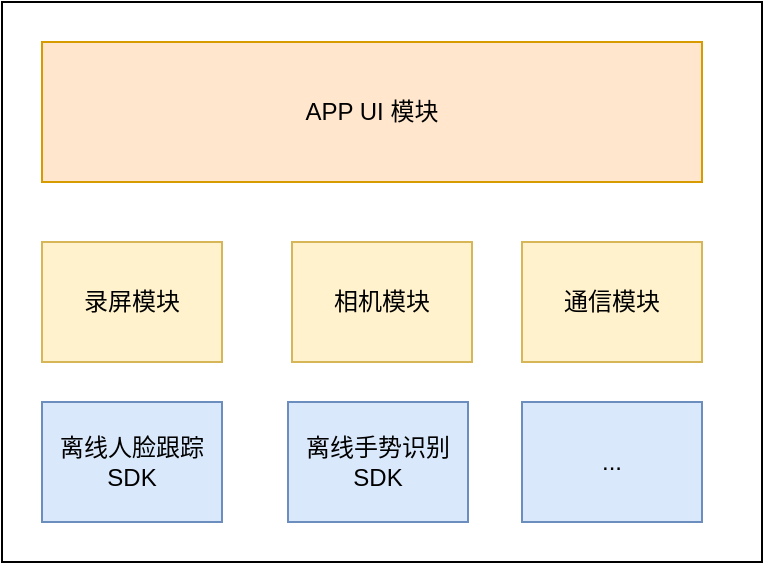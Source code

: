 <mxfile version="13.7.3" type="github" pages="2">
  <diagram id="UY4jzkUobXih1hy0Ml7n" name="第 1 页">
    <mxGraphModel dx="946" dy="463" grid="1" gridSize="10" guides="1" tooltips="1" connect="1" arrows="1" fold="1" page="1" pageScale="1" pageWidth="827" pageHeight="1169" math="0" shadow="0">
      <root>
        <mxCell id="0" />
        <mxCell id="1" parent="0" />
        <mxCell id="dIOQk_Y6nI95vLgPervG-4" value="" style="rounded=0;whiteSpace=wrap;html=1;" vertex="1" parent="1">
          <mxGeometry x="190" y="140" width="380" height="280" as="geometry" />
        </mxCell>
        <mxCell id="dIOQk_Y6nI95vLgPervG-5" value="录屏模块" style="rounded=0;whiteSpace=wrap;html=1;fillColor=#fff2cc;strokeColor=#d6b656;" vertex="1" parent="1">
          <mxGeometry x="210" y="260" width="90" height="60" as="geometry" />
        </mxCell>
        <mxCell id="dIOQk_Y6nI95vLgPervG-6" value="相机模块" style="rounded=0;whiteSpace=wrap;html=1;fillColor=#fff2cc;strokeColor=#d6b656;" vertex="1" parent="1">
          <mxGeometry x="335" y="260" width="90" height="60" as="geometry" />
        </mxCell>
        <mxCell id="dIOQk_Y6nI95vLgPervG-8" value="通信模块" style="rounded=0;whiteSpace=wrap;html=1;fillColor=#fff2cc;strokeColor=#d6b656;" vertex="1" parent="1">
          <mxGeometry x="450" y="260" width="90" height="60" as="geometry" />
        </mxCell>
        <mxCell id="dIOQk_Y6nI95vLgPervG-9" value="离线人脸跟踪 SDK" style="rounded=0;whiteSpace=wrap;html=1;fillColor=#dae8fc;strokeColor=#6c8ebf;" vertex="1" parent="1">
          <mxGeometry x="210" y="340" width="90" height="60" as="geometry" />
        </mxCell>
        <mxCell id="dIOQk_Y6nI95vLgPervG-10" value="离线手势识别 SDK" style="rounded=0;whiteSpace=wrap;html=1;fillColor=#dae8fc;strokeColor=#6c8ebf;" vertex="1" parent="1">
          <mxGeometry x="333" y="340" width="90" height="60" as="geometry" />
        </mxCell>
        <mxCell id="dIOQk_Y6nI95vLgPervG-14" value="APP UI 模块" style="rounded=0;whiteSpace=wrap;html=1;fillColor=#ffe6cc;strokeColor=#d79b00;" vertex="1" parent="1">
          <mxGeometry x="210" y="160" width="330" height="70" as="geometry" />
        </mxCell>
        <mxCell id="eVS9-y8YAwZm2mvut96h-2" value="..." style="rounded=0;whiteSpace=wrap;html=1;fillColor=#dae8fc;strokeColor=#6c8ebf;" vertex="1" parent="1">
          <mxGeometry x="450" y="340" width="90" height="60" as="geometry" />
        </mxCell>
      </root>
    </mxGraphModel>
  </diagram>
  <diagram id="F2dylFmoJumDBhZqIRGY" name="第 2 页">
    <mxGraphModel dx="946" dy="512" grid="1" gridSize="10" guides="1" tooltips="1" connect="1" arrows="1" fold="1" page="1" pageScale="1" pageWidth="827" pageHeight="1169" math="0" shadow="0">
      <root>
        <mxCell id="P1c90PmFVrImWQqfoxal-0" />
        <mxCell id="P1c90PmFVrImWQqfoxal-1" parent="P1c90PmFVrImWQqfoxal-0" />
        <mxCell id="KuN2vDdt5BFz5saV1ko0-17" style="edgeStyle=orthogonalEdgeStyle;rounded=0;orthogonalLoop=1;jettySize=auto;html=1;exitX=0.5;exitY=1;exitDx=0;exitDy=0;exitPerimeter=0;entryX=0.5;entryY=0;entryDx=0;entryDy=0;" edge="1" parent="P1c90PmFVrImWQqfoxal-1" source="KuN2vDdt5BFz5saV1ko0-0" target="KuN2vDdt5BFz5saV1ko0-1">
          <mxGeometry relative="1" as="geometry" />
        </mxCell>
        <mxCell id="KuN2vDdt5BFz5saV1ko0-0" value="开始" style="strokeWidth=2;html=1;shape=mxgraph.flowchart.start_1;whiteSpace=wrap;" vertex="1" parent="P1c90PmFVrImWQqfoxal-1">
          <mxGeometry x="230" y="40" width="100" height="40" as="geometry" />
        </mxCell>
        <mxCell id="KuN2vDdt5BFz5saV1ko0-18" style="edgeStyle=orthogonalEdgeStyle;rounded=0;orthogonalLoop=1;jettySize=auto;html=1;exitX=0.5;exitY=1;exitDx=0;exitDy=0;entryX=0.5;entryY=0;entryDx=0;entryDy=0;" edge="1" parent="P1c90PmFVrImWQqfoxal-1" source="KuN2vDdt5BFz5saV1ko0-1" target="KuN2vDdt5BFz5saV1ko0-3">
          <mxGeometry relative="1" as="geometry" />
        </mxCell>
        <mxCell id="KuN2vDdt5BFz5saV1ko0-1" value="进入ui界面" style="rounded=1;whiteSpace=wrap;html=1;absoluteArcSize=1;arcSize=14;strokeWidth=2;" vertex="1" parent="P1c90PmFVrImWQqfoxal-1">
          <mxGeometry x="230" y="120" width="100" height="40" as="geometry" />
        </mxCell>
        <mxCell id="KuN2vDdt5BFz5saV1ko0-19" style="edgeStyle=orthogonalEdgeStyle;rounded=0;orthogonalLoop=1;jettySize=auto;html=1;exitX=0.5;exitY=1;exitDx=0;exitDy=0;entryX=0.5;entryY=0;entryDx=0;entryDy=0;entryPerimeter=0;" edge="1" parent="P1c90PmFVrImWQqfoxal-1" source="KuN2vDdt5BFz5saV1ko0-3" target="KuN2vDdt5BFz5saV1ko0-4">
          <mxGeometry relative="1" as="geometry" />
        </mxCell>
        <mxCell id="KuN2vDdt5BFz5saV1ko0-3" value="判断是否是直播模式" style="rounded=1;whiteSpace=wrap;html=1;absoluteArcSize=1;arcSize=14;strokeWidth=2;" vertex="1" parent="P1c90PmFVrImWQqfoxal-1">
          <mxGeometry x="230" y="200" width="100" height="40" as="geometry" />
        </mxCell>
        <mxCell id="KuN2vDdt5BFz5saV1ko0-20" style="edgeStyle=orthogonalEdgeStyle;rounded=0;orthogonalLoop=1;jettySize=auto;html=1;exitX=0.5;exitY=1;exitDx=0;exitDy=0;exitPerimeter=0;entryX=0.5;entryY=0;entryDx=0;entryDy=0;" edge="1" parent="P1c90PmFVrImWQqfoxal-1" source="KuN2vDdt5BFz5saV1ko0-4" target="KuN2vDdt5BFz5saV1ko0-5">
          <mxGeometry relative="1" as="geometry" />
        </mxCell>
        <mxCell id="KuN2vDdt5BFz5saV1ko0-21" style="edgeStyle=orthogonalEdgeStyle;rounded=0;orthogonalLoop=1;jettySize=auto;html=1;exitX=0.5;exitY=1;exitDx=0;exitDy=0;exitPerimeter=0;entryX=0.5;entryY=0;entryDx=0;entryDy=0;" edge="1" parent="P1c90PmFVrImWQqfoxal-1" source="KuN2vDdt5BFz5saV1ko0-4" target="KuN2vDdt5BFz5saV1ko0-6">
          <mxGeometry relative="1" as="geometry" />
        </mxCell>
        <mxCell id="KuN2vDdt5BFz5saV1ko0-4" value="直播？" style="strokeWidth=2;html=1;shape=mxgraph.flowchart.decision;whiteSpace=wrap;" vertex="1" parent="P1c90PmFVrImWQqfoxal-1">
          <mxGeometry x="240" y="280" width="80" height="60" as="geometry" />
        </mxCell>
        <mxCell id="KuN2vDdt5BFz5saV1ko0-23" style="edgeStyle=orthogonalEdgeStyle;rounded=0;orthogonalLoop=1;jettySize=auto;html=1;exitX=0.5;exitY=1;exitDx=0;exitDy=0;" edge="1" parent="P1c90PmFVrImWQqfoxal-1" source="KuN2vDdt5BFz5saV1ko0-5">
          <mxGeometry relative="1" as="geometry">
            <mxPoint x="280" y="460" as="targetPoint" />
          </mxGeometry>
        </mxCell>
        <mxCell id="KuN2vDdt5BFz5saV1ko0-5" value="开始录屏" style="rounded=1;whiteSpace=wrap;html=1;absoluteArcSize=1;arcSize=14;strokeWidth=2;" vertex="1" parent="P1c90PmFVrImWQqfoxal-1">
          <mxGeometry x="140" y="380" width="100" height="40" as="geometry" />
        </mxCell>
        <mxCell id="KuN2vDdt5BFz5saV1ko0-22" style="edgeStyle=orthogonalEdgeStyle;rounded=0;orthogonalLoop=1;jettySize=auto;html=1;exitX=0.5;exitY=1;exitDx=0;exitDy=0;entryX=0.5;entryY=0;entryDx=0;entryDy=0;" edge="1" parent="P1c90PmFVrImWQqfoxal-1" source="KuN2vDdt5BFz5saV1ko0-6" target="KuN2vDdt5BFz5saV1ko0-7">
          <mxGeometry relative="1" as="geometry" />
        </mxCell>
        <mxCell id="KuN2vDdt5BFz5saV1ko0-6" value="打开相机" style="rounded=1;whiteSpace=wrap;html=1;absoluteArcSize=1;arcSize=14;strokeWidth=2;" vertex="1" parent="P1c90PmFVrImWQqfoxal-1">
          <mxGeometry x="320" y="380" width="100" height="40" as="geometry" />
        </mxCell>
        <mxCell id="KuN2vDdt5BFz5saV1ko0-24" style="edgeStyle=orthogonalEdgeStyle;rounded=0;orthogonalLoop=1;jettySize=auto;html=1;exitX=0.5;exitY=1;exitDx=0;exitDy=0;entryX=0.5;entryY=0;entryDx=0;entryDy=0;" edge="1" parent="P1c90PmFVrImWQqfoxal-1" source="KuN2vDdt5BFz5saV1ko0-7" target="KuN2vDdt5BFz5saV1ko0-8">
          <mxGeometry relative="1" as="geometry">
            <Array as="points">
              <mxPoint x="280" y="520" />
              <mxPoint x="450" y="520" />
              <mxPoint x="450" y="60" />
              <mxPoint x="570" y="60" />
            </Array>
          </mxGeometry>
        </mxCell>
        <mxCell id="KuN2vDdt5BFz5saV1ko0-7" value="输出视频流" style="rounded=1;whiteSpace=wrap;html=1;absoluteArcSize=1;arcSize=14;strokeWidth=2;" vertex="1" parent="P1c90PmFVrImWQqfoxal-1">
          <mxGeometry x="230" y="460" width="100" height="40" as="geometry" />
        </mxCell>
        <mxCell id="KuN2vDdt5BFz5saV1ko0-25" style="edgeStyle=orthogonalEdgeStyle;rounded=0;orthogonalLoop=1;jettySize=auto;html=1;exitX=0.5;exitY=1;exitDx=0;exitDy=0;entryX=0.5;entryY=0;entryDx=0;entryDy=0;" edge="1" parent="P1c90PmFVrImWQqfoxal-1" source="KuN2vDdt5BFz5saV1ko0-8" target="KuN2vDdt5BFz5saV1ko0-9">
          <mxGeometry relative="1" as="geometry" />
        </mxCell>
        <mxCell id="KuN2vDdt5BFz5saV1ko0-8" value="采样视频流" style="rounded=1;whiteSpace=wrap;html=1;absoluteArcSize=1;arcSize=14;strokeWidth=2;" vertex="1" parent="P1c90PmFVrImWQqfoxal-1">
          <mxGeometry x="520" y="80" width="100" height="40" as="geometry" />
        </mxCell>
        <mxCell id="KuN2vDdt5BFz5saV1ko0-26" style="edgeStyle=orthogonalEdgeStyle;rounded=0;orthogonalLoop=1;jettySize=auto;html=1;exitX=0.5;exitY=1;exitDx=0;exitDy=0;entryX=0.5;entryY=0;entryDx=0;entryDy=0;" edge="1" parent="P1c90PmFVrImWQqfoxal-1" source="KuN2vDdt5BFz5saV1ko0-9" target="KuN2vDdt5BFz5saV1ko0-11">
          <mxGeometry relative="1" as="geometry" />
        </mxCell>
        <mxCell id="KuN2vDdt5BFz5saV1ko0-9" value="获取图片帧" style="rounded=1;whiteSpace=wrap;html=1;absoluteArcSize=1;arcSize=14;strokeWidth=2;" vertex="1" parent="P1c90PmFVrImWQqfoxal-1">
          <mxGeometry x="520" y="160" width="100" height="40" as="geometry" />
        </mxCell>
        <mxCell id="KuN2vDdt5BFz5saV1ko0-27" style="edgeStyle=orthogonalEdgeStyle;rounded=0;orthogonalLoop=1;jettySize=auto;html=1;exitX=0.5;exitY=1;exitDx=0;exitDy=0;entryX=0.5;entryY=0;entryDx=0;entryDy=0;" edge="1" parent="P1c90PmFVrImWQqfoxal-1" source="KuN2vDdt5BFz5saV1ko0-11" target="KuN2vDdt5BFz5saV1ko0-14">
          <mxGeometry relative="1" as="geometry" />
        </mxCell>
        <mxCell id="KuN2vDdt5BFz5saV1ko0-11" value="调用离线视觉库" style="rounded=1;whiteSpace=wrap;html=1;absoluteArcSize=1;arcSize=14;strokeWidth=2;" vertex="1" parent="P1c90PmFVrImWQqfoxal-1">
          <mxGeometry x="520" y="240" width="100" height="40" as="geometry" />
        </mxCell>
        <mxCell id="KuN2vDdt5BFz5saV1ko0-28" style="edgeStyle=orthogonalEdgeStyle;rounded=0;orthogonalLoop=1;jettySize=auto;html=1;exitX=0.5;exitY=1;exitDx=0;exitDy=0;entryX=0.5;entryY=0;entryDx=0;entryDy=0;" edge="1" parent="P1c90PmFVrImWQqfoxal-1" source="KuN2vDdt5BFz5saV1ko0-14" target="KuN2vDdt5BFz5saV1ko0-15">
          <mxGeometry relative="1" as="geometry" />
        </mxCell>
        <mxCell id="KuN2vDdt5BFz5saV1ko0-14" value="分析结果" style="rounded=1;whiteSpace=wrap;html=1;absoluteArcSize=1;arcSize=14;strokeWidth=2;" vertex="1" parent="P1c90PmFVrImWQqfoxal-1">
          <mxGeometry x="520" y="320" width="100" height="40" as="geometry" />
        </mxCell>
        <mxCell id="KuN2vDdt5BFz5saV1ko0-29" style="edgeStyle=orthogonalEdgeStyle;rounded=0;orthogonalLoop=1;jettySize=auto;html=1;exitX=0.5;exitY=1;exitDx=0;exitDy=0;entryX=0.5;entryY=0;entryDx=0;entryDy=0;entryPerimeter=0;" edge="1" parent="P1c90PmFVrImWQqfoxal-1" source="KuN2vDdt5BFz5saV1ko0-15" target="KuN2vDdt5BFz5saV1ko0-16">
          <mxGeometry relative="1" as="geometry" />
        </mxCell>
        <mxCell id="KuN2vDdt5BFz5saV1ko0-15" value="通知MCU" style="rounded=1;whiteSpace=wrap;html=1;absoluteArcSize=1;arcSize=14;strokeWidth=2;" vertex="1" parent="P1c90PmFVrImWQqfoxal-1">
          <mxGeometry x="520" y="400" width="100" height="40" as="geometry" />
        </mxCell>
        <mxCell id="KuN2vDdt5BFz5saV1ko0-16" value="结束" style="strokeWidth=2;html=1;shape=mxgraph.flowchart.terminator;whiteSpace=wrap;" vertex="1" parent="P1c90PmFVrImWQqfoxal-1">
          <mxGeometry x="520" y="480" width="100" height="40" as="geometry" />
        </mxCell>
        <mxCell id="JEcZztDny_yQLP4QFC07-0" value="是" style="text;html=1;align=center;verticalAlign=middle;resizable=0;points=[];autosize=1;" vertex="1" parent="P1c90PmFVrImWQqfoxal-1">
          <mxGeometry x="205" y="330" width="30" height="20" as="geometry" />
        </mxCell>
        <mxCell id="JEcZztDny_yQLP4QFC07-1" value="否" style="text;html=1;align=center;verticalAlign=middle;resizable=0;points=[];autosize=1;" vertex="1" parent="P1c90PmFVrImWQqfoxal-1">
          <mxGeometry x="325" y="330" width="30" height="20" as="geometry" />
        </mxCell>
      </root>
    </mxGraphModel>
  </diagram>
</mxfile>

